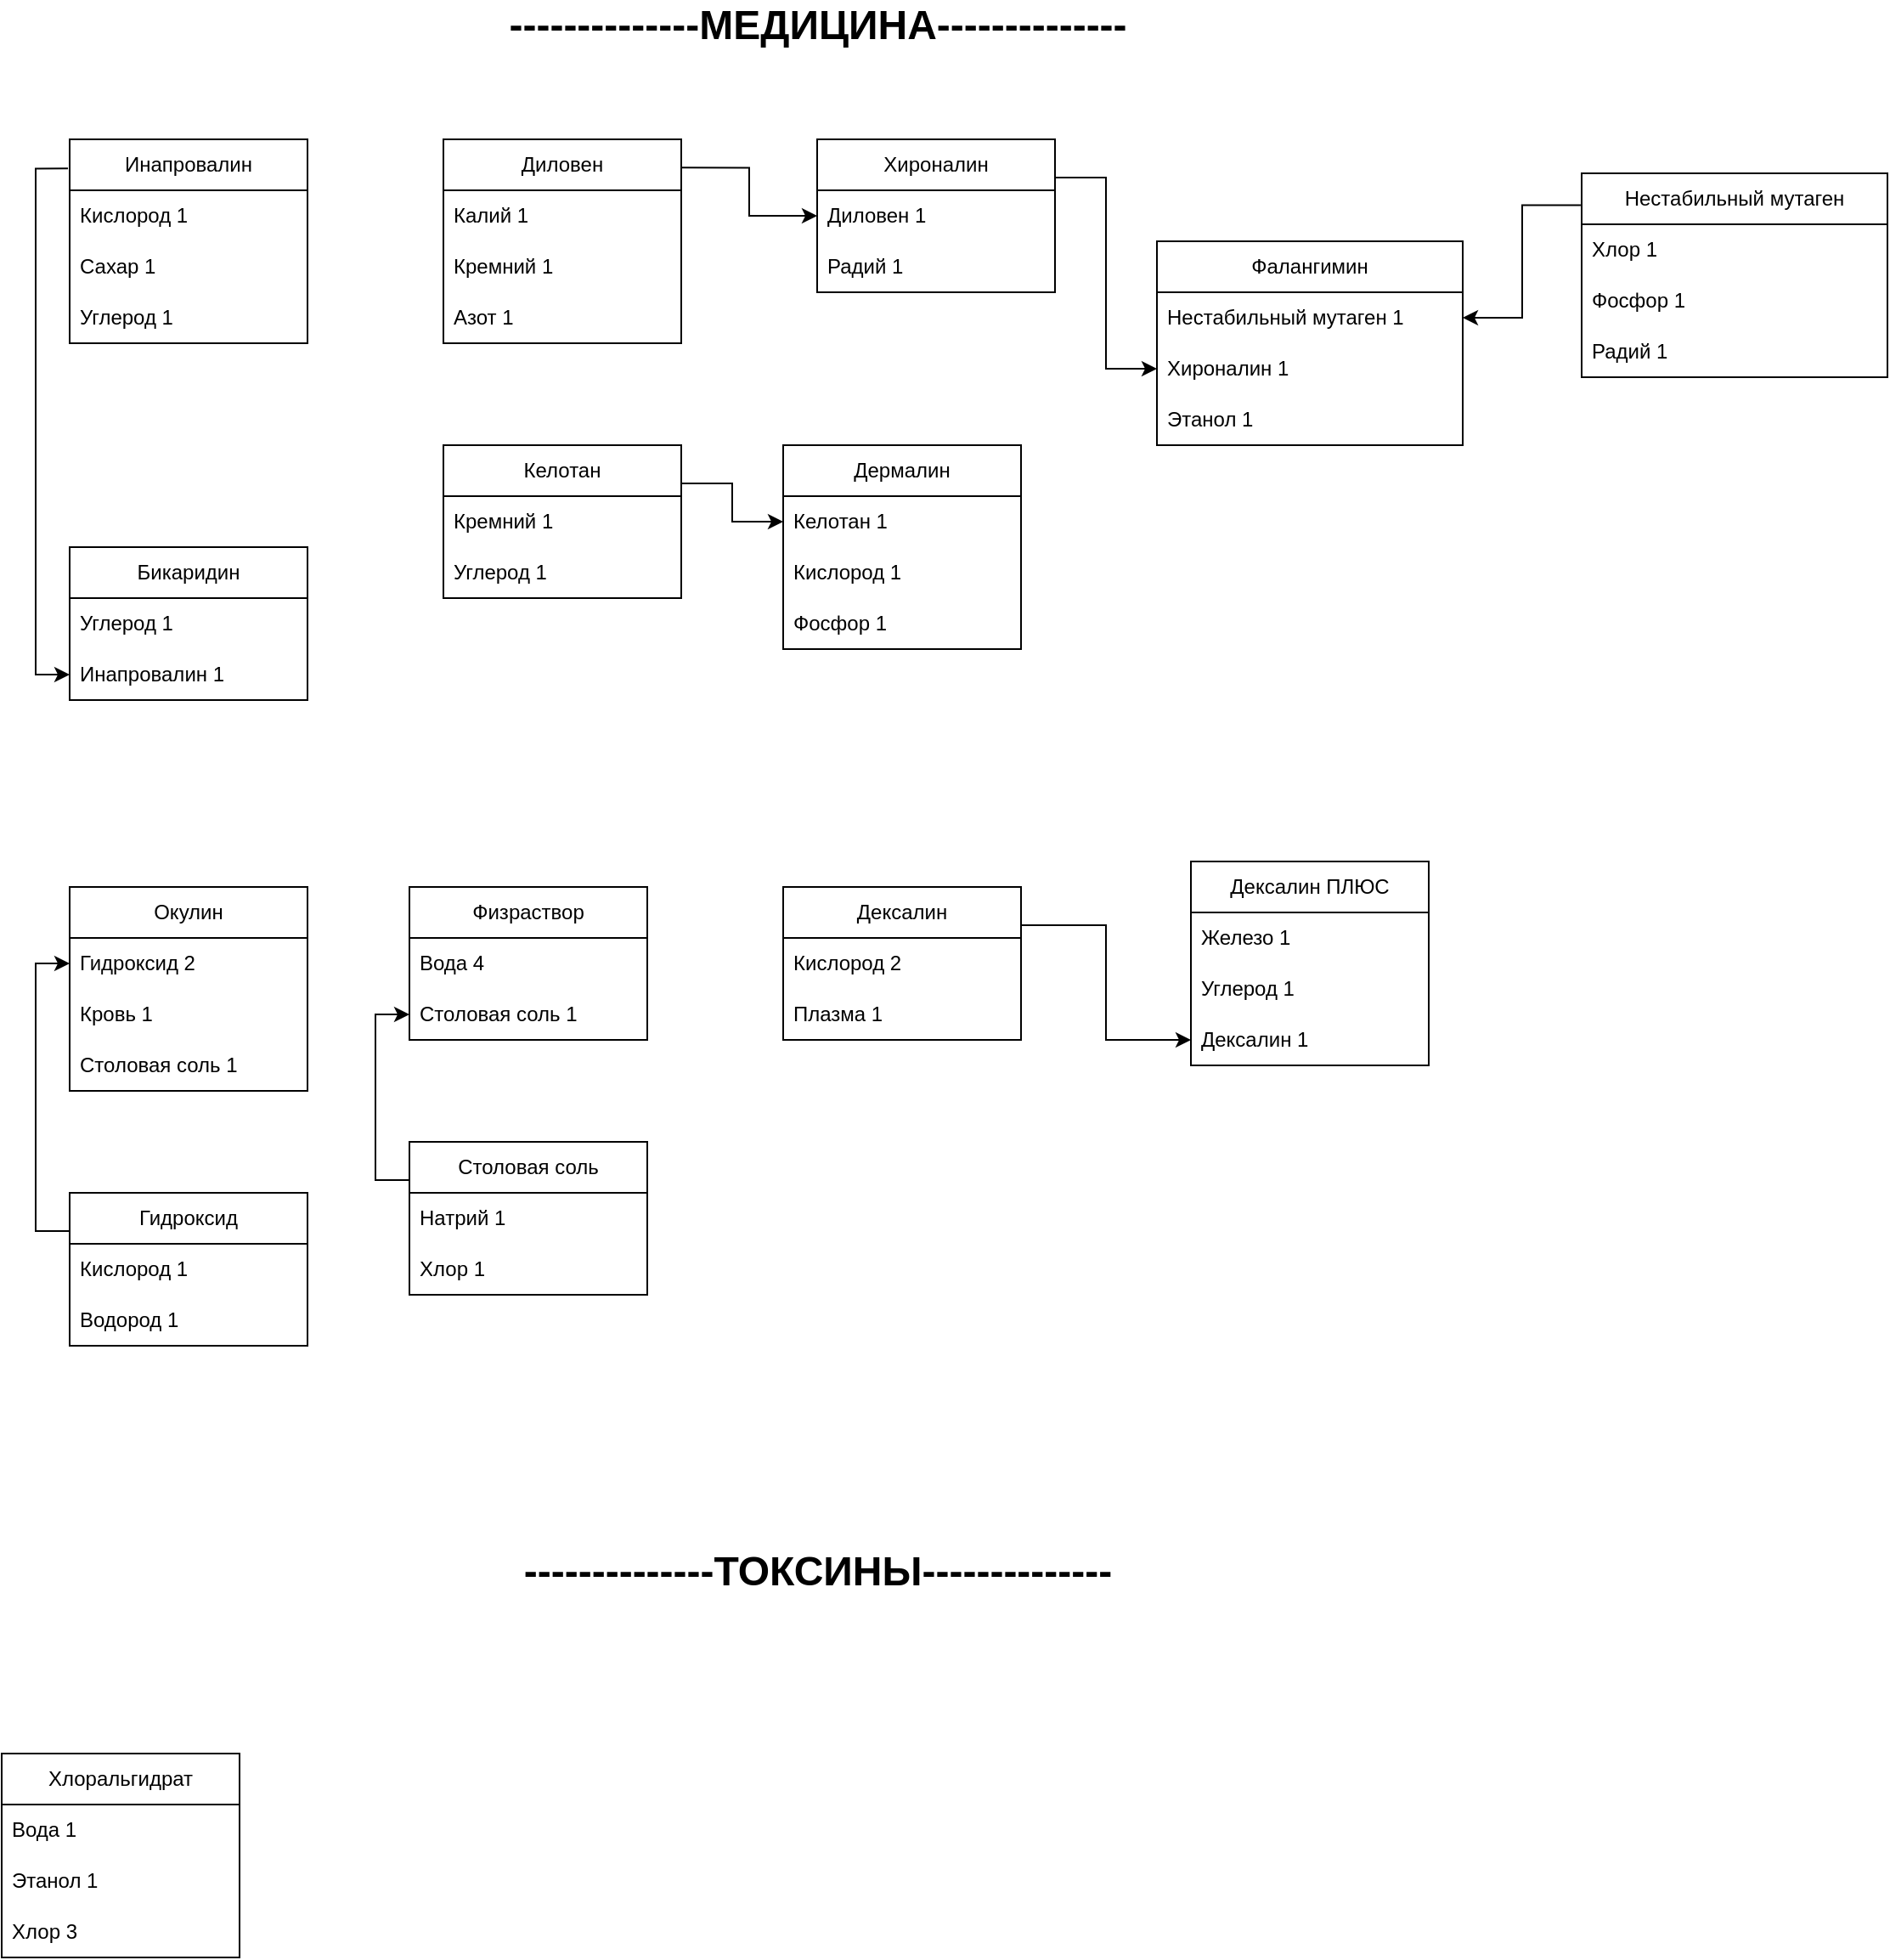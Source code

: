 <mxfile version="27.0.8">
  <diagram name="Страница — 1" id="JmCx9CVZ4AAmxexFwZMz">
    <mxGraphModel dx="1127" dy="1327" grid="1" gridSize="10" guides="1" tooltips="1" connect="1" arrows="1" fold="1" page="1" pageScale="1" pageWidth="827" pageHeight="1169" math="0" shadow="0">
      <root>
        <mxCell id="0" />
        <mxCell id="1" parent="0" />
        <mxCell id="jMhQfSjGdX3xWaJpkZlO-1" value="Бикаридин" style="swimlane;fontStyle=0;childLayout=stackLayout;horizontal=1;startSize=30;horizontalStack=0;resizeParent=1;resizeParentMax=0;resizeLast=0;collapsible=1;marginBottom=0;whiteSpace=wrap;html=1;" parent="1" vertex="1">
          <mxGeometry x="120" y="350" width="140" height="90" as="geometry" />
        </mxCell>
        <mxCell id="jMhQfSjGdX3xWaJpkZlO-2" value="Углерод 1" style="text;strokeColor=none;fillColor=none;align=left;verticalAlign=middle;spacingLeft=4;spacingRight=4;overflow=hidden;points=[[0,0.5],[1,0.5]];portConstraint=eastwest;rotatable=0;whiteSpace=wrap;html=1;" parent="jMhQfSjGdX3xWaJpkZlO-1" vertex="1">
          <mxGeometry y="30" width="140" height="30" as="geometry" />
        </mxCell>
        <mxCell id="jMhQfSjGdX3xWaJpkZlO-3" value="Инапровалин 1" style="text;strokeColor=none;fillColor=none;align=left;verticalAlign=middle;spacingLeft=4;spacingRight=4;overflow=hidden;points=[[0,0.5],[1,0.5]];portConstraint=eastwest;rotatable=0;whiteSpace=wrap;html=1;" parent="jMhQfSjGdX3xWaJpkZlO-1" vertex="1">
          <mxGeometry y="60" width="140" height="30" as="geometry" />
        </mxCell>
        <mxCell id="jMhQfSjGdX3xWaJpkZlO-43" style="edgeStyle=orthogonalEdgeStyle;rounded=0;orthogonalLoop=1;jettySize=auto;html=1;exitX=-0.007;exitY=0.143;exitDx=0;exitDy=0;entryX=0;entryY=0.5;entryDx=0;entryDy=0;exitPerimeter=0;" parent="1" source="jMhQfSjGdX3xWaJpkZlO-6" target="jMhQfSjGdX3xWaJpkZlO-3" edge="1">
          <mxGeometry relative="1" as="geometry" />
        </mxCell>
        <mxCell id="jMhQfSjGdX3xWaJpkZlO-6" value="Инапровалин" style="swimlane;fontStyle=0;childLayout=stackLayout;horizontal=1;startSize=30;horizontalStack=0;resizeParent=1;resizeParentMax=0;resizeLast=0;collapsible=1;marginBottom=0;whiteSpace=wrap;html=1;" parent="1" vertex="1">
          <mxGeometry x="120" y="110" width="140" height="120" as="geometry" />
        </mxCell>
        <mxCell id="jMhQfSjGdX3xWaJpkZlO-7" value="Кислород 1" style="text;strokeColor=none;fillColor=none;align=left;verticalAlign=middle;spacingLeft=4;spacingRight=4;overflow=hidden;points=[[0,0.5],[1,0.5]];portConstraint=eastwest;rotatable=0;whiteSpace=wrap;html=1;" parent="jMhQfSjGdX3xWaJpkZlO-6" vertex="1">
          <mxGeometry y="30" width="140" height="30" as="geometry" />
        </mxCell>
        <mxCell id="jMhQfSjGdX3xWaJpkZlO-8" value="Сахар 1" style="text;strokeColor=none;fillColor=none;align=left;verticalAlign=middle;spacingLeft=4;spacingRight=4;overflow=hidden;points=[[0,0.5],[1,0.5]];portConstraint=eastwest;rotatable=0;whiteSpace=wrap;html=1;" parent="jMhQfSjGdX3xWaJpkZlO-6" vertex="1">
          <mxGeometry y="60" width="140" height="30" as="geometry" />
        </mxCell>
        <mxCell id="jMhQfSjGdX3xWaJpkZlO-9" value="Углерод 1" style="text;strokeColor=none;fillColor=none;align=left;verticalAlign=middle;spacingLeft=4;spacingRight=4;overflow=hidden;points=[[0,0.5],[1,0.5]];portConstraint=eastwest;rotatable=0;whiteSpace=wrap;html=1;" parent="jMhQfSjGdX3xWaJpkZlO-6" vertex="1">
          <mxGeometry y="90" width="140" height="30" as="geometry" />
        </mxCell>
        <mxCell id="jMhQfSjGdX3xWaJpkZlO-13" value="Окулин" style="swimlane;fontStyle=0;childLayout=stackLayout;horizontal=1;startSize=30;horizontalStack=0;resizeParent=1;resizeParentMax=0;resizeLast=0;collapsible=1;marginBottom=0;whiteSpace=wrap;html=1;" parent="1" vertex="1">
          <mxGeometry x="120" y="550" width="140" height="120" as="geometry" />
        </mxCell>
        <mxCell id="jMhQfSjGdX3xWaJpkZlO-14" value="Гидроксид 2" style="text;strokeColor=none;fillColor=none;align=left;verticalAlign=middle;spacingLeft=4;spacingRight=4;overflow=hidden;points=[[0,0.5],[1,0.5]];portConstraint=eastwest;rotatable=0;whiteSpace=wrap;html=1;" parent="jMhQfSjGdX3xWaJpkZlO-13" vertex="1">
          <mxGeometry y="30" width="140" height="30" as="geometry" />
        </mxCell>
        <mxCell id="jMhQfSjGdX3xWaJpkZlO-15" value="Кровь 1" style="text;strokeColor=none;fillColor=none;align=left;verticalAlign=middle;spacingLeft=4;spacingRight=4;overflow=hidden;points=[[0,0.5],[1,0.5]];portConstraint=eastwest;rotatable=0;whiteSpace=wrap;html=1;" parent="jMhQfSjGdX3xWaJpkZlO-13" vertex="1">
          <mxGeometry y="60" width="140" height="30" as="geometry" />
        </mxCell>
        <mxCell id="jMhQfSjGdX3xWaJpkZlO-16" value="Столовая соль 1" style="text;strokeColor=none;fillColor=none;align=left;verticalAlign=middle;spacingLeft=4;spacingRight=4;overflow=hidden;points=[[0,0.5],[1,0.5]];portConstraint=eastwest;rotatable=0;whiteSpace=wrap;html=1;" parent="jMhQfSjGdX3xWaJpkZlO-13" vertex="1">
          <mxGeometry y="90" width="140" height="30" as="geometry" />
        </mxCell>
        <mxCell id="jMhQfSjGdX3xWaJpkZlO-22" style="edgeStyle=orthogonalEdgeStyle;rounded=0;orthogonalLoop=1;jettySize=auto;html=1;exitX=0;exitY=0.25;exitDx=0;exitDy=0;entryX=0;entryY=0.5;entryDx=0;entryDy=0;" parent="1" source="jMhQfSjGdX3xWaJpkZlO-17" target="jMhQfSjGdX3xWaJpkZlO-14" edge="1">
          <mxGeometry relative="1" as="geometry" />
        </mxCell>
        <mxCell id="jMhQfSjGdX3xWaJpkZlO-17" value="Гидроксид" style="swimlane;fontStyle=0;childLayout=stackLayout;horizontal=1;startSize=30;horizontalStack=0;resizeParent=1;resizeParentMax=0;resizeLast=0;collapsible=1;marginBottom=0;whiteSpace=wrap;html=1;" parent="1" vertex="1">
          <mxGeometry x="120" y="730" width="140" height="90" as="geometry" />
        </mxCell>
        <mxCell id="jMhQfSjGdX3xWaJpkZlO-18" value="Кислород 1" style="text;strokeColor=none;fillColor=none;align=left;verticalAlign=middle;spacingLeft=4;spacingRight=4;overflow=hidden;points=[[0,0.5],[1,0.5]];portConstraint=eastwest;rotatable=0;whiteSpace=wrap;html=1;" parent="jMhQfSjGdX3xWaJpkZlO-17" vertex="1">
          <mxGeometry y="30" width="140" height="30" as="geometry" />
        </mxCell>
        <mxCell id="jMhQfSjGdX3xWaJpkZlO-19" value="Водород 1" style="text;strokeColor=none;fillColor=none;align=left;verticalAlign=middle;spacingLeft=4;spacingRight=4;overflow=hidden;points=[[0,0.5],[1,0.5]];portConstraint=eastwest;rotatable=0;whiteSpace=wrap;html=1;" parent="jMhQfSjGdX3xWaJpkZlO-17" vertex="1">
          <mxGeometry y="60" width="140" height="30" as="geometry" />
        </mxCell>
        <mxCell id="jMhQfSjGdX3xWaJpkZlO-42" style="edgeStyle=orthogonalEdgeStyle;rounded=0;orthogonalLoop=1;jettySize=auto;html=1;exitX=0.996;exitY=0.139;exitDx=0;exitDy=0;entryX=0;entryY=0.5;entryDx=0;entryDy=0;exitPerimeter=0;" parent="1" source="jMhQfSjGdX3xWaJpkZlO-23" target="jMhQfSjGdX3xWaJpkZlO-28" edge="1">
          <mxGeometry relative="1" as="geometry" />
        </mxCell>
        <mxCell id="jMhQfSjGdX3xWaJpkZlO-23" value="Диловен" style="swimlane;fontStyle=0;childLayout=stackLayout;horizontal=1;startSize=30;horizontalStack=0;resizeParent=1;resizeParentMax=0;resizeLast=0;collapsible=1;marginBottom=0;whiteSpace=wrap;html=1;" parent="1" vertex="1">
          <mxGeometry x="340" y="110" width="140" height="120" as="geometry" />
        </mxCell>
        <mxCell id="jMhQfSjGdX3xWaJpkZlO-24" value="Калий 1" style="text;strokeColor=none;fillColor=none;align=left;verticalAlign=middle;spacingLeft=4;spacingRight=4;overflow=hidden;points=[[0,0.5],[1,0.5]];portConstraint=eastwest;rotatable=0;whiteSpace=wrap;html=1;" parent="jMhQfSjGdX3xWaJpkZlO-23" vertex="1">
          <mxGeometry y="30" width="140" height="30" as="geometry" />
        </mxCell>
        <mxCell id="jMhQfSjGdX3xWaJpkZlO-25" value="Кремний 1" style="text;strokeColor=none;fillColor=none;align=left;verticalAlign=middle;spacingLeft=4;spacingRight=4;overflow=hidden;points=[[0,0.5],[1,0.5]];portConstraint=eastwest;rotatable=0;whiteSpace=wrap;html=1;" parent="jMhQfSjGdX3xWaJpkZlO-23" vertex="1">
          <mxGeometry y="60" width="140" height="30" as="geometry" />
        </mxCell>
        <mxCell id="jMhQfSjGdX3xWaJpkZlO-26" value="Азот 1" style="text;strokeColor=none;fillColor=none;align=left;verticalAlign=middle;spacingLeft=4;spacingRight=4;overflow=hidden;points=[[0,0.5],[1,0.5]];portConstraint=eastwest;rotatable=0;whiteSpace=wrap;html=1;" parent="jMhQfSjGdX3xWaJpkZlO-23" vertex="1">
          <mxGeometry y="90" width="140" height="30" as="geometry" />
        </mxCell>
        <mxCell id="jMhQfSjGdX3xWaJpkZlO-56" style="edgeStyle=orthogonalEdgeStyle;rounded=0;orthogonalLoop=1;jettySize=auto;html=1;exitX=1;exitY=0.25;exitDx=0;exitDy=0;entryX=0;entryY=0.5;entryDx=0;entryDy=0;" parent="1" source="jMhQfSjGdX3xWaJpkZlO-27" target="jMhQfSjGdX3xWaJpkZlO-54" edge="1">
          <mxGeometry relative="1" as="geometry" />
        </mxCell>
        <mxCell id="jMhQfSjGdX3xWaJpkZlO-27" value="Хироналин" style="swimlane;fontStyle=0;childLayout=stackLayout;horizontal=1;startSize=30;horizontalStack=0;resizeParent=1;resizeParentMax=0;resizeLast=0;collapsible=1;marginBottom=0;whiteSpace=wrap;html=1;" parent="1" vertex="1">
          <mxGeometry x="560" y="110" width="140" height="90" as="geometry" />
        </mxCell>
        <mxCell id="jMhQfSjGdX3xWaJpkZlO-28" value="Диловен 1" style="text;strokeColor=none;fillColor=none;align=left;verticalAlign=middle;spacingLeft=4;spacingRight=4;overflow=hidden;points=[[0,0.5],[1,0.5]];portConstraint=eastwest;rotatable=0;whiteSpace=wrap;html=1;" parent="jMhQfSjGdX3xWaJpkZlO-27" vertex="1">
          <mxGeometry y="30" width="140" height="30" as="geometry" />
        </mxCell>
        <mxCell id="jMhQfSjGdX3xWaJpkZlO-29" value="Радий 1" style="text;strokeColor=none;fillColor=none;align=left;verticalAlign=middle;spacingLeft=4;spacingRight=4;overflow=hidden;points=[[0,0.5],[1,0.5]];portConstraint=eastwest;rotatable=0;whiteSpace=wrap;html=1;" parent="jMhQfSjGdX3xWaJpkZlO-27" vertex="1">
          <mxGeometry y="60" width="140" height="30" as="geometry" />
        </mxCell>
        <mxCell id="jMhQfSjGdX3xWaJpkZlO-33" value="Физраствор" style="swimlane;fontStyle=0;childLayout=stackLayout;horizontal=1;startSize=30;horizontalStack=0;resizeParent=1;resizeParentMax=0;resizeLast=0;collapsible=1;marginBottom=0;whiteSpace=wrap;html=1;" parent="1" vertex="1">
          <mxGeometry x="320" y="550" width="140" height="90" as="geometry" />
        </mxCell>
        <mxCell id="jMhQfSjGdX3xWaJpkZlO-34" value="Вода 4" style="text;strokeColor=none;fillColor=none;align=left;verticalAlign=middle;spacingLeft=4;spacingRight=4;overflow=hidden;points=[[0,0.5],[1,0.5]];portConstraint=eastwest;rotatable=0;whiteSpace=wrap;html=1;" parent="jMhQfSjGdX3xWaJpkZlO-33" vertex="1">
          <mxGeometry y="30" width="140" height="30" as="geometry" />
        </mxCell>
        <mxCell id="jMhQfSjGdX3xWaJpkZlO-35" value="Столовая соль 1" style="text;strokeColor=none;fillColor=none;align=left;verticalAlign=middle;spacingLeft=4;spacingRight=4;overflow=hidden;points=[[0,0.5],[1,0.5]];portConstraint=eastwest;rotatable=0;whiteSpace=wrap;html=1;" parent="jMhQfSjGdX3xWaJpkZlO-33" vertex="1">
          <mxGeometry y="60" width="140" height="30" as="geometry" />
        </mxCell>
        <mxCell id="jMhQfSjGdX3xWaJpkZlO-41" style="edgeStyle=orthogonalEdgeStyle;rounded=0;orthogonalLoop=1;jettySize=auto;html=1;exitX=0;exitY=0.25;exitDx=0;exitDy=0;entryX=0;entryY=0.5;entryDx=0;entryDy=0;" parent="1" source="jMhQfSjGdX3xWaJpkZlO-37" target="jMhQfSjGdX3xWaJpkZlO-35" edge="1">
          <mxGeometry relative="1" as="geometry" />
        </mxCell>
        <mxCell id="jMhQfSjGdX3xWaJpkZlO-37" value="&lt;span style=&quot;text-align: left;&quot;&gt;Столовая соль&lt;/span&gt;" style="swimlane;fontStyle=0;childLayout=stackLayout;horizontal=1;startSize=30;horizontalStack=0;resizeParent=1;resizeParentMax=0;resizeLast=0;collapsible=1;marginBottom=0;whiteSpace=wrap;html=1;" parent="1" vertex="1">
          <mxGeometry x="320" y="700" width="140" height="90" as="geometry" />
        </mxCell>
        <mxCell id="jMhQfSjGdX3xWaJpkZlO-38" value="Натрий 1" style="text;strokeColor=none;fillColor=none;align=left;verticalAlign=middle;spacingLeft=4;spacingRight=4;overflow=hidden;points=[[0,0.5],[1,0.5]];portConstraint=eastwest;rotatable=0;whiteSpace=wrap;html=1;" parent="jMhQfSjGdX3xWaJpkZlO-37" vertex="1">
          <mxGeometry y="30" width="140" height="30" as="geometry" />
        </mxCell>
        <mxCell id="jMhQfSjGdX3xWaJpkZlO-39" value="Хлор 1" style="text;strokeColor=none;fillColor=none;align=left;verticalAlign=middle;spacingLeft=4;spacingRight=4;overflow=hidden;points=[[0,0.5],[1,0.5]];portConstraint=eastwest;rotatable=0;whiteSpace=wrap;html=1;" parent="jMhQfSjGdX3xWaJpkZlO-37" vertex="1">
          <mxGeometry y="60" width="140" height="30" as="geometry" />
        </mxCell>
        <mxCell id="jMhQfSjGdX3xWaJpkZlO-51" style="edgeStyle=orthogonalEdgeStyle;rounded=0;orthogonalLoop=1;jettySize=auto;html=1;exitX=1;exitY=0.25;exitDx=0;exitDy=0;entryX=0;entryY=0.5;entryDx=0;entryDy=0;" parent="1" source="jMhQfSjGdX3xWaJpkZlO-44" target="jMhQfSjGdX3xWaJpkZlO-48" edge="1">
          <mxGeometry relative="1" as="geometry" />
        </mxCell>
        <mxCell id="jMhQfSjGdX3xWaJpkZlO-44" value="Келотан" style="swimlane;fontStyle=0;childLayout=stackLayout;horizontal=1;startSize=30;horizontalStack=0;resizeParent=1;resizeParentMax=0;resizeLast=0;collapsible=1;marginBottom=0;whiteSpace=wrap;html=1;" parent="1" vertex="1">
          <mxGeometry x="340" y="290" width="140" height="90" as="geometry" />
        </mxCell>
        <mxCell id="jMhQfSjGdX3xWaJpkZlO-45" value="Кремний 1" style="text;strokeColor=none;fillColor=none;align=left;verticalAlign=middle;spacingLeft=4;spacingRight=4;overflow=hidden;points=[[0,0.5],[1,0.5]];portConstraint=eastwest;rotatable=0;whiteSpace=wrap;html=1;" parent="jMhQfSjGdX3xWaJpkZlO-44" vertex="1">
          <mxGeometry y="30" width="140" height="30" as="geometry" />
        </mxCell>
        <mxCell id="jMhQfSjGdX3xWaJpkZlO-46" value="Углерод 1" style="text;strokeColor=none;fillColor=none;align=left;verticalAlign=middle;spacingLeft=4;spacingRight=4;overflow=hidden;points=[[0,0.5],[1,0.5]];portConstraint=eastwest;rotatable=0;whiteSpace=wrap;html=1;" parent="jMhQfSjGdX3xWaJpkZlO-44" vertex="1">
          <mxGeometry y="60" width="140" height="30" as="geometry" />
        </mxCell>
        <mxCell id="jMhQfSjGdX3xWaJpkZlO-47" value="Дермалин" style="swimlane;fontStyle=0;childLayout=stackLayout;horizontal=1;startSize=30;horizontalStack=0;resizeParent=1;resizeParentMax=0;resizeLast=0;collapsible=1;marginBottom=0;whiteSpace=wrap;html=1;" parent="1" vertex="1">
          <mxGeometry x="540" y="290" width="140" height="120" as="geometry">
            <mxRectangle x="540" y="290" width="100" height="30" as="alternateBounds" />
          </mxGeometry>
        </mxCell>
        <mxCell id="jMhQfSjGdX3xWaJpkZlO-48" value="Келотан 1" style="text;strokeColor=none;fillColor=none;align=left;verticalAlign=middle;spacingLeft=4;spacingRight=4;overflow=hidden;points=[[0,0.5],[1,0.5]];portConstraint=eastwest;rotatable=0;whiteSpace=wrap;html=1;" parent="jMhQfSjGdX3xWaJpkZlO-47" vertex="1">
          <mxGeometry y="30" width="140" height="30" as="geometry" />
        </mxCell>
        <mxCell id="jMhQfSjGdX3xWaJpkZlO-49" value="Кислород 1" style="text;strokeColor=none;fillColor=none;align=left;verticalAlign=middle;spacingLeft=4;spacingRight=4;overflow=hidden;points=[[0,0.5],[1,0.5]];portConstraint=eastwest;rotatable=0;whiteSpace=wrap;html=1;" parent="jMhQfSjGdX3xWaJpkZlO-47" vertex="1">
          <mxGeometry y="60" width="140" height="30" as="geometry" />
        </mxCell>
        <mxCell id="jMhQfSjGdX3xWaJpkZlO-50" value="Фосфор 1" style="text;strokeColor=none;fillColor=none;align=left;verticalAlign=middle;spacingLeft=4;spacingRight=4;overflow=hidden;points=[[0,0.5],[1,0.5]];portConstraint=eastwest;rotatable=0;whiteSpace=wrap;html=1;" parent="jMhQfSjGdX3xWaJpkZlO-47" vertex="1">
          <mxGeometry y="90" width="140" height="30" as="geometry" />
        </mxCell>
        <mxCell id="jMhQfSjGdX3xWaJpkZlO-52" value="Фалангимин" style="swimlane;fontStyle=0;childLayout=stackLayout;horizontal=1;startSize=30;horizontalStack=0;resizeParent=1;resizeParentMax=0;resizeLast=0;collapsible=1;marginBottom=0;whiteSpace=wrap;html=1;" parent="1" vertex="1">
          <mxGeometry x="760" y="170" width="180" height="120" as="geometry" />
        </mxCell>
        <mxCell id="jMhQfSjGdX3xWaJpkZlO-53" value="Нестабильный мутаген 1" style="text;strokeColor=none;fillColor=none;align=left;verticalAlign=middle;spacingLeft=4;spacingRight=4;overflow=hidden;points=[[0,0.5],[1,0.5]];portConstraint=eastwest;rotatable=0;whiteSpace=wrap;html=1;" parent="jMhQfSjGdX3xWaJpkZlO-52" vertex="1">
          <mxGeometry y="30" width="180" height="30" as="geometry" />
        </mxCell>
        <mxCell id="jMhQfSjGdX3xWaJpkZlO-54" value="Хироналин 1" style="text;strokeColor=none;fillColor=none;align=left;verticalAlign=middle;spacingLeft=4;spacingRight=4;overflow=hidden;points=[[0,0.5],[1,0.5]];portConstraint=eastwest;rotatable=0;whiteSpace=wrap;html=1;" parent="jMhQfSjGdX3xWaJpkZlO-52" vertex="1">
          <mxGeometry y="60" width="180" height="30" as="geometry" />
        </mxCell>
        <mxCell id="jMhQfSjGdX3xWaJpkZlO-55" value="Этанол 1" style="text;strokeColor=none;fillColor=none;align=left;verticalAlign=middle;spacingLeft=4;spacingRight=4;overflow=hidden;points=[[0,0.5],[1,0.5]];portConstraint=eastwest;rotatable=0;whiteSpace=wrap;html=1;" parent="jMhQfSjGdX3xWaJpkZlO-52" vertex="1">
          <mxGeometry y="90" width="180" height="30" as="geometry" />
        </mxCell>
        <mxCell id="jMhQfSjGdX3xWaJpkZlO-61" style="edgeStyle=orthogonalEdgeStyle;rounded=0;orthogonalLoop=1;jettySize=auto;html=1;exitX=-0.003;exitY=0.156;exitDx=0;exitDy=0;entryX=1;entryY=0.5;entryDx=0;entryDy=0;exitPerimeter=0;" parent="1" source="jMhQfSjGdX3xWaJpkZlO-57" target="jMhQfSjGdX3xWaJpkZlO-53" edge="1">
          <mxGeometry relative="1" as="geometry" />
        </mxCell>
        <mxCell id="jMhQfSjGdX3xWaJpkZlO-57" value="Нестабильный мутаген" style="swimlane;fontStyle=0;childLayout=stackLayout;horizontal=1;startSize=30;horizontalStack=0;resizeParent=1;resizeParentMax=0;resizeLast=0;collapsible=1;marginBottom=0;whiteSpace=wrap;html=1;" parent="1" vertex="1">
          <mxGeometry x="1010" y="130" width="180" height="120" as="geometry" />
        </mxCell>
        <mxCell id="jMhQfSjGdX3xWaJpkZlO-58" value="Хлор 1" style="text;strokeColor=none;fillColor=none;align=left;verticalAlign=middle;spacingLeft=4;spacingRight=4;overflow=hidden;points=[[0,0.5],[1,0.5]];portConstraint=eastwest;rotatable=0;whiteSpace=wrap;html=1;" parent="jMhQfSjGdX3xWaJpkZlO-57" vertex="1">
          <mxGeometry y="30" width="180" height="30" as="geometry" />
        </mxCell>
        <mxCell id="jMhQfSjGdX3xWaJpkZlO-59" value="Фосфор 1" style="text;strokeColor=none;fillColor=none;align=left;verticalAlign=middle;spacingLeft=4;spacingRight=4;overflow=hidden;points=[[0,0.5],[1,0.5]];portConstraint=eastwest;rotatable=0;whiteSpace=wrap;html=1;" parent="jMhQfSjGdX3xWaJpkZlO-57" vertex="1">
          <mxGeometry y="60" width="180" height="30" as="geometry" />
        </mxCell>
        <mxCell id="jMhQfSjGdX3xWaJpkZlO-60" value="Радий 1" style="text;strokeColor=none;fillColor=none;align=left;verticalAlign=middle;spacingLeft=4;spacingRight=4;overflow=hidden;points=[[0,0.5],[1,0.5]];portConstraint=eastwest;rotatable=0;whiteSpace=wrap;html=1;" parent="jMhQfSjGdX3xWaJpkZlO-57" vertex="1">
          <mxGeometry y="90" width="180" height="30" as="geometry" />
        </mxCell>
        <mxCell id="jMhQfSjGdX3xWaJpkZlO-62" value="&lt;font style=&quot;font-size: 24px;&quot;&gt;--------------ТОКСИНЫ--------------&lt;/font&gt;" style="text;align=center;fontStyle=1;verticalAlign=middle;spacingLeft=3;spacingRight=3;strokeColor=none;rotatable=0;points=[[0,0.5],[1,0.5]];portConstraint=eastwest;html=1;" parent="1" vertex="1">
          <mxGeometry x="520" y="940" width="80" height="26" as="geometry" />
        </mxCell>
        <mxCell id="jMhQfSjGdX3xWaJpkZlO-63" value="&lt;font style=&quot;font-size: 24px;&quot;&gt;--------------МЕДИЦИНА--------------&lt;/font&gt;" style="text;align=center;fontStyle=1;verticalAlign=middle;spacingLeft=3;spacingRight=3;strokeColor=none;rotatable=0;points=[[0,0.5],[1,0.5]];portConstraint=eastwest;html=1;" parent="1" vertex="1">
          <mxGeometry x="520" y="30" width="80" height="26" as="geometry" />
        </mxCell>
        <mxCell id="jMhQfSjGdX3xWaJpkZlO-64" value="Хлоральгидрат" style="swimlane;fontStyle=0;childLayout=stackLayout;horizontal=1;startSize=30;horizontalStack=0;resizeParent=1;resizeParentMax=0;resizeLast=0;collapsible=1;marginBottom=0;whiteSpace=wrap;html=1;" parent="1" vertex="1">
          <mxGeometry x="80" y="1060" width="140" height="120" as="geometry" />
        </mxCell>
        <mxCell id="jMhQfSjGdX3xWaJpkZlO-65" value="Вода 1" style="text;strokeColor=none;fillColor=none;align=left;verticalAlign=middle;spacingLeft=4;spacingRight=4;overflow=hidden;points=[[0,0.5],[1,0.5]];portConstraint=eastwest;rotatable=0;whiteSpace=wrap;html=1;" parent="jMhQfSjGdX3xWaJpkZlO-64" vertex="1">
          <mxGeometry y="30" width="140" height="30" as="geometry" />
        </mxCell>
        <mxCell id="jMhQfSjGdX3xWaJpkZlO-66" value="Этанол 1" style="text;strokeColor=none;fillColor=none;align=left;verticalAlign=middle;spacingLeft=4;spacingRight=4;overflow=hidden;points=[[0,0.5],[1,0.5]];portConstraint=eastwest;rotatable=0;whiteSpace=wrap;html=1;" parent="jMhQfSjGdX3xWaJpkZlO-64" vertex="1">
          <mxGeometry y="60" width="140" height="30" as="geometry" />
        </mxCell>
        <mxCell id="jMhQfSjGdX3xWaJpkZlO-67" value="Хлор 3" style="text;strokeColor=none;fillColor=none;align=left;verticalAlign=middle;spacingLeft=4;spacingRight=4;overflow=hidden;points=[[0,0.5],[1,0.5]];portConstraint=eastwest;rotatable=0;whiteSpace=wrap;html=1;" parent="jMhQfSjGdX3xWaJpkZlO-64" vertex="1">
          <mxGeometry y="90" width="140" height="30" as="geometry" />
        </mxCell>
        <mxCell id="jMhQfSjGdX3xWaJpkZlO-68" value="Дексалин ПЛЮС" style="swimlane;fontStyle=0;childLayout=stackLayout;horizontal=1;startSize=30;horizontalStack=0;resizeParent=1;resizeParentMax=0;resizeLast=0;collapsible=1;marginBottom=0;whiteSpace=wrap;html=1;" parent="1" vertex="1">
          <mxGeometry x="780" y="535" width="140" height="120" as="geometry" />
        </mxCell>
        <mxCell id="jMhQfSjGdX3xWaJpkZlO-69" value="Железо 1" style="text;strokeColor=none;fillColor=none;align=left;verticalAlign=middle;spacingLeft=4;spacingRight=4;overflow=hidden;points=[[0,0.5],[1,0.5]];portConstraint=eastwest;rotatable=0;whiteSpace=wrap;html=1;" parent="jMhQfSjGdX3xWaJpkZlO-68" vertex="1">
          <mxGeometry y="30" width="140" height="30" as="geometry" />
        </mxCell>
        <mxCell id="jMhQfSjGdX3xWaJpkZlO-70" value="Углерод 1" style="text;strokeColor=none;fillColor=none;align=left;verticalAlign=middle;spacingLeft=4;spacingRight=4;overflow=hidden;points=[[0,0.5],[1,0.5]];portConstraint=eastwest;rotatable=0;whiteSpace=wrap;html=1;" parent="jMhQfSjGdX3xWaJpkZlO-68" vertex="1">
          <mxGeometry y="60" width="140" height="30" as="geometry" />
        </mxCell>
        <mxCell id="jMhQfSjGdX3xWaJpkZlO-71" value="Дексалин 1" style="text;strokeColor=none;fillColor=none;align=left;verticalAlign=middle;spacingLeft=4;spacingRight=4;overflow=hidden;points=[[0,0.5],[1,0.5]];portConstraint=eastwest;rotatable=0;whiteSpace=wrap;html=1;" parent="jMhQfSjGdX3xWaJpkZlO-68" vertex="1">
          <mxGeometry y="90" width="140" height="30" as="geometry" />
        </mxCell>
        <mxCell id="jMhQfSjGdX3xWaJpkZlO-76" style="edgeStyle=orthogonalEdgeStyle;rounded=0;orthogonalLoop=1;jettySize=auto;html=1;exitX=1;exitY=0.25;exitDx=0;exitDy=0;entryX=0;entryY=0.5;entryDx=0;entryDy=0;" parent="1" source="jMhQfSjGdX3xWaJpkZlO-72" target="jMhQfSjGdX3xWaJpkZlO-71" edge="1">
          <mxGeometry relative="1" as="geometry" />
        </mxCell>
        <mxCell id="jMhQfSjGdX3xWaJpkZlO-72" value="Дексалин" style="swimlane;fontStyle=0;childLayout=stackLayout;horizontal=1;startSize=30;horizontalStack=0;resizeParent=1;resizeParentMax=0;resizeLast=0;collapsible=1;marginBottom=0;whiteSpace=wrap;html=1;" parent="1" vertex="1">
          <mxGeometry x="540" y="550" width="140" height="90" as="geometry" />
        </mxCell>
        <mxCell id="jMhQfSjGdX3xWaJpkZlO-73" value="Кислород 2" style="text;strokeColor=none;fillColor=none;align=left;verticalAlign=middle;spacingLeft=4;spacingRight=4;overflow=hidden;points=[[0,0.5],[1,0.5]];portConstraint=eastwest;rotatable=0;whiteSpace=wrap;html=1;" parent="jMhQfSjGdX3xWaJpkZlO-72" vertex="1">
          <mxGeometry y="30" width="140" height="30" as="geometry" />
        </mxCell>
        <mxCell id="jMhQfSjGdX3xWaJpkZlO-74" value="Плазма 1" style="text;strokeColor=none;fillColor=none;align=left;verticalAlign=middle;spacingLeft=4;spacingRight=4;overflow=hidden;points=[[0,0.5],[1,0.5]];portConstraint=eastwest;rotatable=0;whiteSpace=wrap;html=1;" parent="jMhQfSjGdX3xWaJpkZlO-72" vertex="1">
          <mxGeometry y="60" width="140" height="30" as="geometry" />
        </mxCell>
      </root>
    </mxGraphModel>
  </diagram>
</mxfile>
